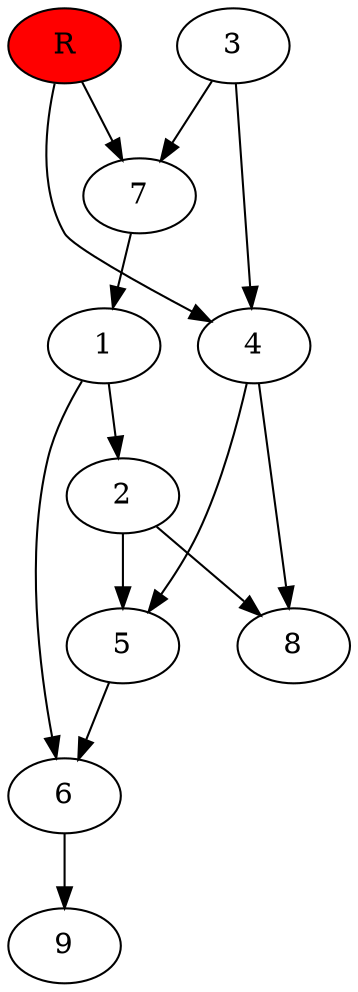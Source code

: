 digraph prb29207 {
	1
	2
	3
	4
	5
	6
	7
	8
	R [fillcolor="#ff0000" style=filled]
	1 -> 2
	1 -> 6
	2 -> 5
	2 -> 8
	3 -> 4
	3 -> 7
	4 -> 5
	4 -> 8
	5 -> 6
	6 -> 9
	7 -> 1
	R -> 4
	R -> 7
}
